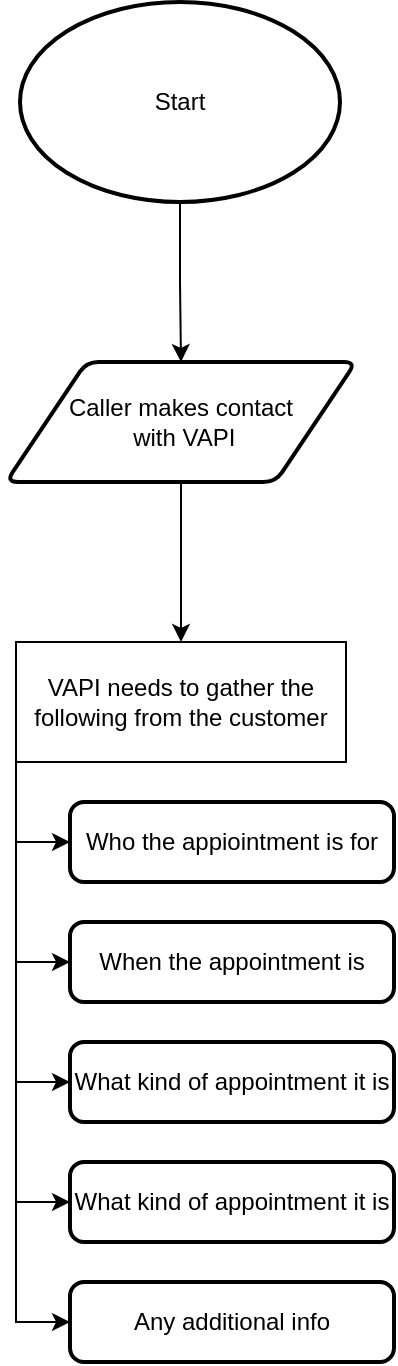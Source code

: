 <mxfile version="28.0.7">
  <diagram name="Page-1" id="WE1785eX8nX1LXx2foA7">
    <mxGraphModel dx="938" dy="548" grid="1" gridSize="10" guides="1" tooltips="1" connect="1" arrows="1" fold="1" page="1" pageScale="1" pageWidth="850" pageHeight="1100" math="0" shadow="0">
      <root>
        <mxCell id="0" />
        <mxCell id="1" parent="0" />
        <mxCell id="zSZyv0N2b3MM7Kk_gibt-3" style="edgeStyle=orthogonalEdgeStyle;rounded=0;orthogonalLoop=1;jettySize=auto;html=1;entryX=0.5;entryY=0;entryDx=0;entryDy=0;" edge="1" parent="1" source="zSZyv0N2b3MM7Kk_gibt-1" target="zSZyv0N2b3MM7Kk_gibt-2">
          <mxGeometry relative="1" as="geometry" />
        </mxCell>
        <mxCell id="zSZyv0N2b3MM7Kk_gibt-1" value="Start" style="strokeWidth=2;html=1;shape=mxgraph.flowchart.start_2;whiteSpace=wrap;" vertex="1" parent="1">
          <mxGeometry x="345" y="90" width="160" height="100" as="geometry" />
        </mxCell>
        <mxCell id="zSZyv0N2b3MM7Kk_gibt-5" style="edgeStyle=orthogonalEdgeStyle;rounded=0;orthogonalLoop=1;jettySize=auto;html=1;entryX=0.5;entryY=0;entryDx=0;entryDy=0;" edge="1" parent="1" source="zSZyv0N2b3MM7Kk_gibt-2" target="zSZyv0N2b3MM7Kk_gibt-4">
          <mxGeometry relative="1" as="geometry" />
        </mxCell>
        <mxCell id="zSZyv0N2b3MM7Kk_gibt-2" value="&lt;div&gt;Caller makes contact&lt;/div&gt;&lt;div&gt;&amp;nbsp;with VAPI&lt;/div&gt;" style="shape=parallelogram;html=1;strokeWidth=2;perimeter=parallelogramPerimeter;whiteSpace=wrap;rounded=1;arcSize=12;size=0.23;" vertex="1" parent="1">
          <mxGeometry x="338" y="270" width="175" height="60" as="geometry" />
        </mxCell>
        <mxCell id="zSZyv0N2b3MM7Kk_gibt-13" style="edgeStyle=orthogonalEdgeStyle;rounded=0;orthogonalLoop=1;jettySize=auto;html=1;exitX=0;exitY=1;exitDx=0;exitDy=0;entryX=0;entryY=0.5;entryDx=0;entryDy=0;" edge="1" parent="1" source="zSZyv0N2b3MM7Kk_gibt-4" target="zSZyv0N2b3MM7Kk_gibt-7">
          <mxGeometry relative="1" as="geometry">
            <Array as="points">
              <mxPoint x="343" y="510" />
            </Array>
          </mxGeometry>
        </mxCell>
        <mxCell id="zSZyv0N2b3MM7Kk_gibt-4" value="VAPI needs to gather the following from the customer" style="rounded=0;whiteSpace=wrap;html=1;" vertex="1" parent="1">
          <mxGeometry x="343" y="410" width="165" height="60" as="geometry" />
        </mxCell>
        <mxCell id="zSZyv0N2b3MM7Kk_gibt-7" value="Who the appiointment is for" style="rounded=1;whiteSpace=wrap;html=1;absoluteArcSize=1;arcSize=14;strokeWidth=2;" vertex="1" parent="1">
          <mxGeometry x="370" y="490" width="162" height="40" as="geometry" />
        </mxCell>
        <mxCell id="zSZyv0N2b3MM7Kk_gibt-8" value="When the appointment is" style="rounded=1;whiteSpace=wrap;html=1;absoluteArcSize=1;arcSize=14;strokeWidth=2;" vertex="1" parent="1">
          <mxGeometry x="370" y="550" width="162" height="40" as="geometry" />
        </mxCell>
        <mxCell id="zSZyv0N2b3MM7Kk_gibt-9" value="What kind of appointment it is" style="rounded=1;whiteSpace=wrap;html=1;absoluteArcSize=1;arcSize=14;strokeWidth=2;" vertex="1" parent="1">
          <mxGeometry x="370" y="610" width="162" height="40" as="geometry" />
        </mxCell>
        <mxCell id="zSZyv0N2b3MM7Kk_gibt-10" value="What kind of appointment it is" style="rounded=1;whiteSpace=wrap;html=1;absoluteArcSize=1;arcSize=14;strokeWidth=2;" vertex="1" parent="1">
          <mxGeometry x="370" y="670" width="162" height="40" as="geometry" />
        </mxCell>
        <mxCell id="zSZyv0N2b3MM7Kk_gibt-12" value="Any additional info" style="rounded=1;whiteSpace=wrap;html=1;absoluteArcSize=1;arcSize=14;strokeWidth=2;" vertex="1" parent="1">
          <mxGeometry x="370" y="730" width="162" height="40" as="geometry" />
        </mxCell>
        <mxCell id="zSZyv0N2b3MM7Kk_gibt-15" style="edgeStyle=orthogonalEdgeStyle;rounded=0;orthogonalLoop=1;jettySize=auto;html=1;entryX=0;entryY=0.5;entryDx=0;entryDy=0;" edge="1" parent="1">
          <mxGeometry relative="1" as="geometry">
            <mxPoint x="343" y="510" as="sourcePoint" />
            <mxPoint x="370" y="570" as="targetPoint" />
            <Array as="points">
              <mxPoint x="343" y="570" />
            </Array>
          </mxGeometry>
        </mxCell>
        <mxCell id="zSZyv0N2b3MM7Kk_gibt-16" style="edgeStyle=orthogonalEdgeStyle;rounded=0;orthogonalLoop=1;jettySize=auto;html=1;entryX=0;entryY=0.5;entryDx=0;entryDy=0;" edge="1" parent="1">
          <mxGeometry relative="1" as="geometry">
            <mxPoint x="343" y="570" as="sourcePoint" />
            <mxPoint x="370" y="630" as="targetPoint" />
            <Array as="points">
              <mxPoint x="343" y="630" />
            </Array>
          </mxGeometry>
        </mxCell>
        <mxCell id="zSZyv0N2b3MM7Kk_gibt-17" style="edgeStyle=orthogonalEdgeStyle;rounded=0;orthogonalLoop=1;jettySize=auto;html=1;entryX=0;entryY=0.5;entryDx=0;entryDy=0;" edge="1" parent="1">
          <mxGeometry relative="1" as="geometry">
            <mxPoint x="343" y="630" as="sourcePoint" />
            <mxPoint x="370" y="690" as="targetPoint" />
            <Array as="points">
              <mxPoint x="343" y="690" />
            </Array>
          </mxGeometry>
        </mxCell>
        <mxCell id="zSZyv0N2b3MM7Kk_gibt-18" style="edgeStyle=orthogonalEdgeStyle;rounded=0;orthogonalLoop=1;jettySize=auto;html=1;entryX=0;entryY=0.5;entryDx=0;entryDy=0;" edge="1" parent="1">
          <mxGeometry relative="1" as="geometry">
            <mxPoint x="343" y="690" as="sourcePoint" />
            <mxPoint x="370" y="750" as="targetPoint" />
            <Array as="points">
              <mxPoint x="343" y="750" />
            </Array>
          </mxGeometry>
        </mxCell>
      </root>
    </mxGraphModel>
  </diagram>
</mxfile>
